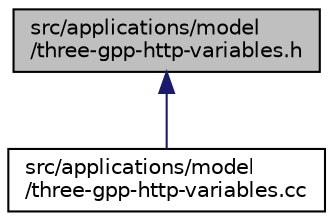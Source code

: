 digraph "src/applications/model/three-gpp-http-variables.h"
{
 // LATEX_PDF_SIZE
  edge [fontname="Helvetica",fontsize="10",labelfontname="Helvetica",labelfontsize="10"];
  node [fontname="Helvetica",fontsize="10",shape=record];
  Node1 [label="src/applications/model\l/three-gpp-http-variables.h",height=0.2,width=0.4,color="black", fillcolor="grey75", style="filled", fontcolor="black",tooltip=" "];
  Node1 -> Node2 [dir="back",color="midnightblue",fontsize="10",style="solid",fontname="Helvetica"];
  Node2 [label="src/applications/model\l/three-gpp-http-variables.cc",height=0.2,width=0.4,color="black", fillcolor="white", style="filled",URL="$three-gpp-http-variables_8cc.html",tooltip=" "];
}
